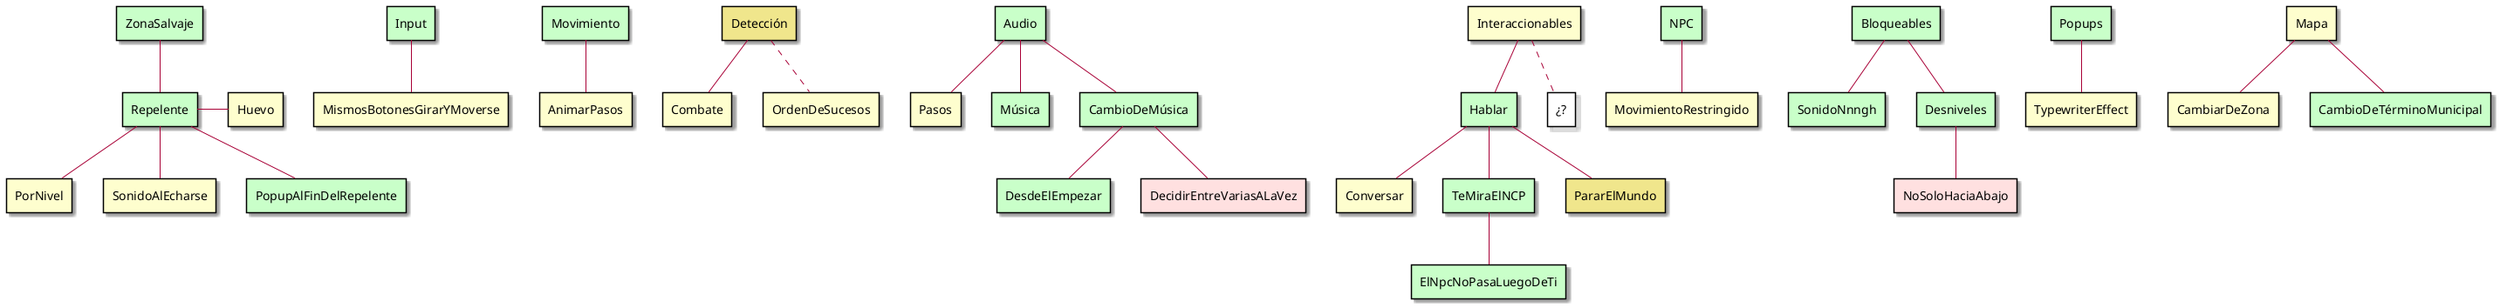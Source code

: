 ﻿@startuml
skin rose

rectangle Input #technology
rectangle MismosBotonesGirarYMoverse
rectangle Movimiento #technology
rectangle AnimarPasos
rectangle Detección #khaki
rectangle Combate
rectangle OrdenDeSucesos
rectangle Audio #technology
rectangle Pasos
rectangle Música #technology
rectangle CambioDeMúsica #technology
rectangle DesdeElEmpezar #technology
rectangle DecidirEntreVariasALaVez #implementation

rectangle Interaccionables
rectangle Hablar #technology
rectangle Conversar
rectangle TeMiraElNCP #technology
rectangle PararElMundo #khaki
rectangle ElNpcNoPasaLuegoDeTi #technology
rectangle "¿?" as InteraccionablesFuturo #transparent

rectangle ZonaSalvaje #technology
rectangle Repelente #technology
rectangle PorNivel
rectangle SonidoAlEcharse
rectangle Huevo
rectangle PopupAlFinDelRepelente #technology
rectangle NPC #technology
rectangle MovimientoRestringido 

rectangle Bloqueables #technology
rectangle SonidoNnngh #technology
rectangle Desniveles #technology
rectangle NoSoloHaciaAbajo #implementation

rectangle Popups #technology
rectangle TypewriterEffect

rectangle Mapa 
rectangle CambiarDeZona
rectangle CambioDeTérminoMunicipal #technology

Input -- MismosBotonesGirarYMoverse
Movimiento -- AnimarPasos

Popups -- TypewriterEffect

Detección -- Combate
Detección .. OrdenDeSucesos

Audio -- Pasos
Audio -- Música
Audio -- CambioDeMúsica
CambioDeMúsica -- DesdeElEmpezar
CambioDeMúsica -- DecidirEntreVariasALaVez

Interaccionables -- Hablar
Interaccionables .. InteraccionablesFuturo
Hablar -- Conversar
Hablar -- TeMiraElNCP
Hablar -- PararElMundo
TeMiraElNCP -- ElNpcNoPasaLuegoDeTi

ZonaSalvaje -- Repelente
Repelente -- PorNivel
Repelente -- SonidoAlEcharse
Repelente - Huevo
Repelente -- PopupAlFinDelRepelente

NPC -- MovimientoRestringido

Bloqueables -- Desniveles
Bloqueables -- SonidoNnngh
Desniveles -- NoSoloHaciaAbajo

Mapa -- CambiarDeZona
Mapa -- CambioDeTérminoMunicipal


@enduml

